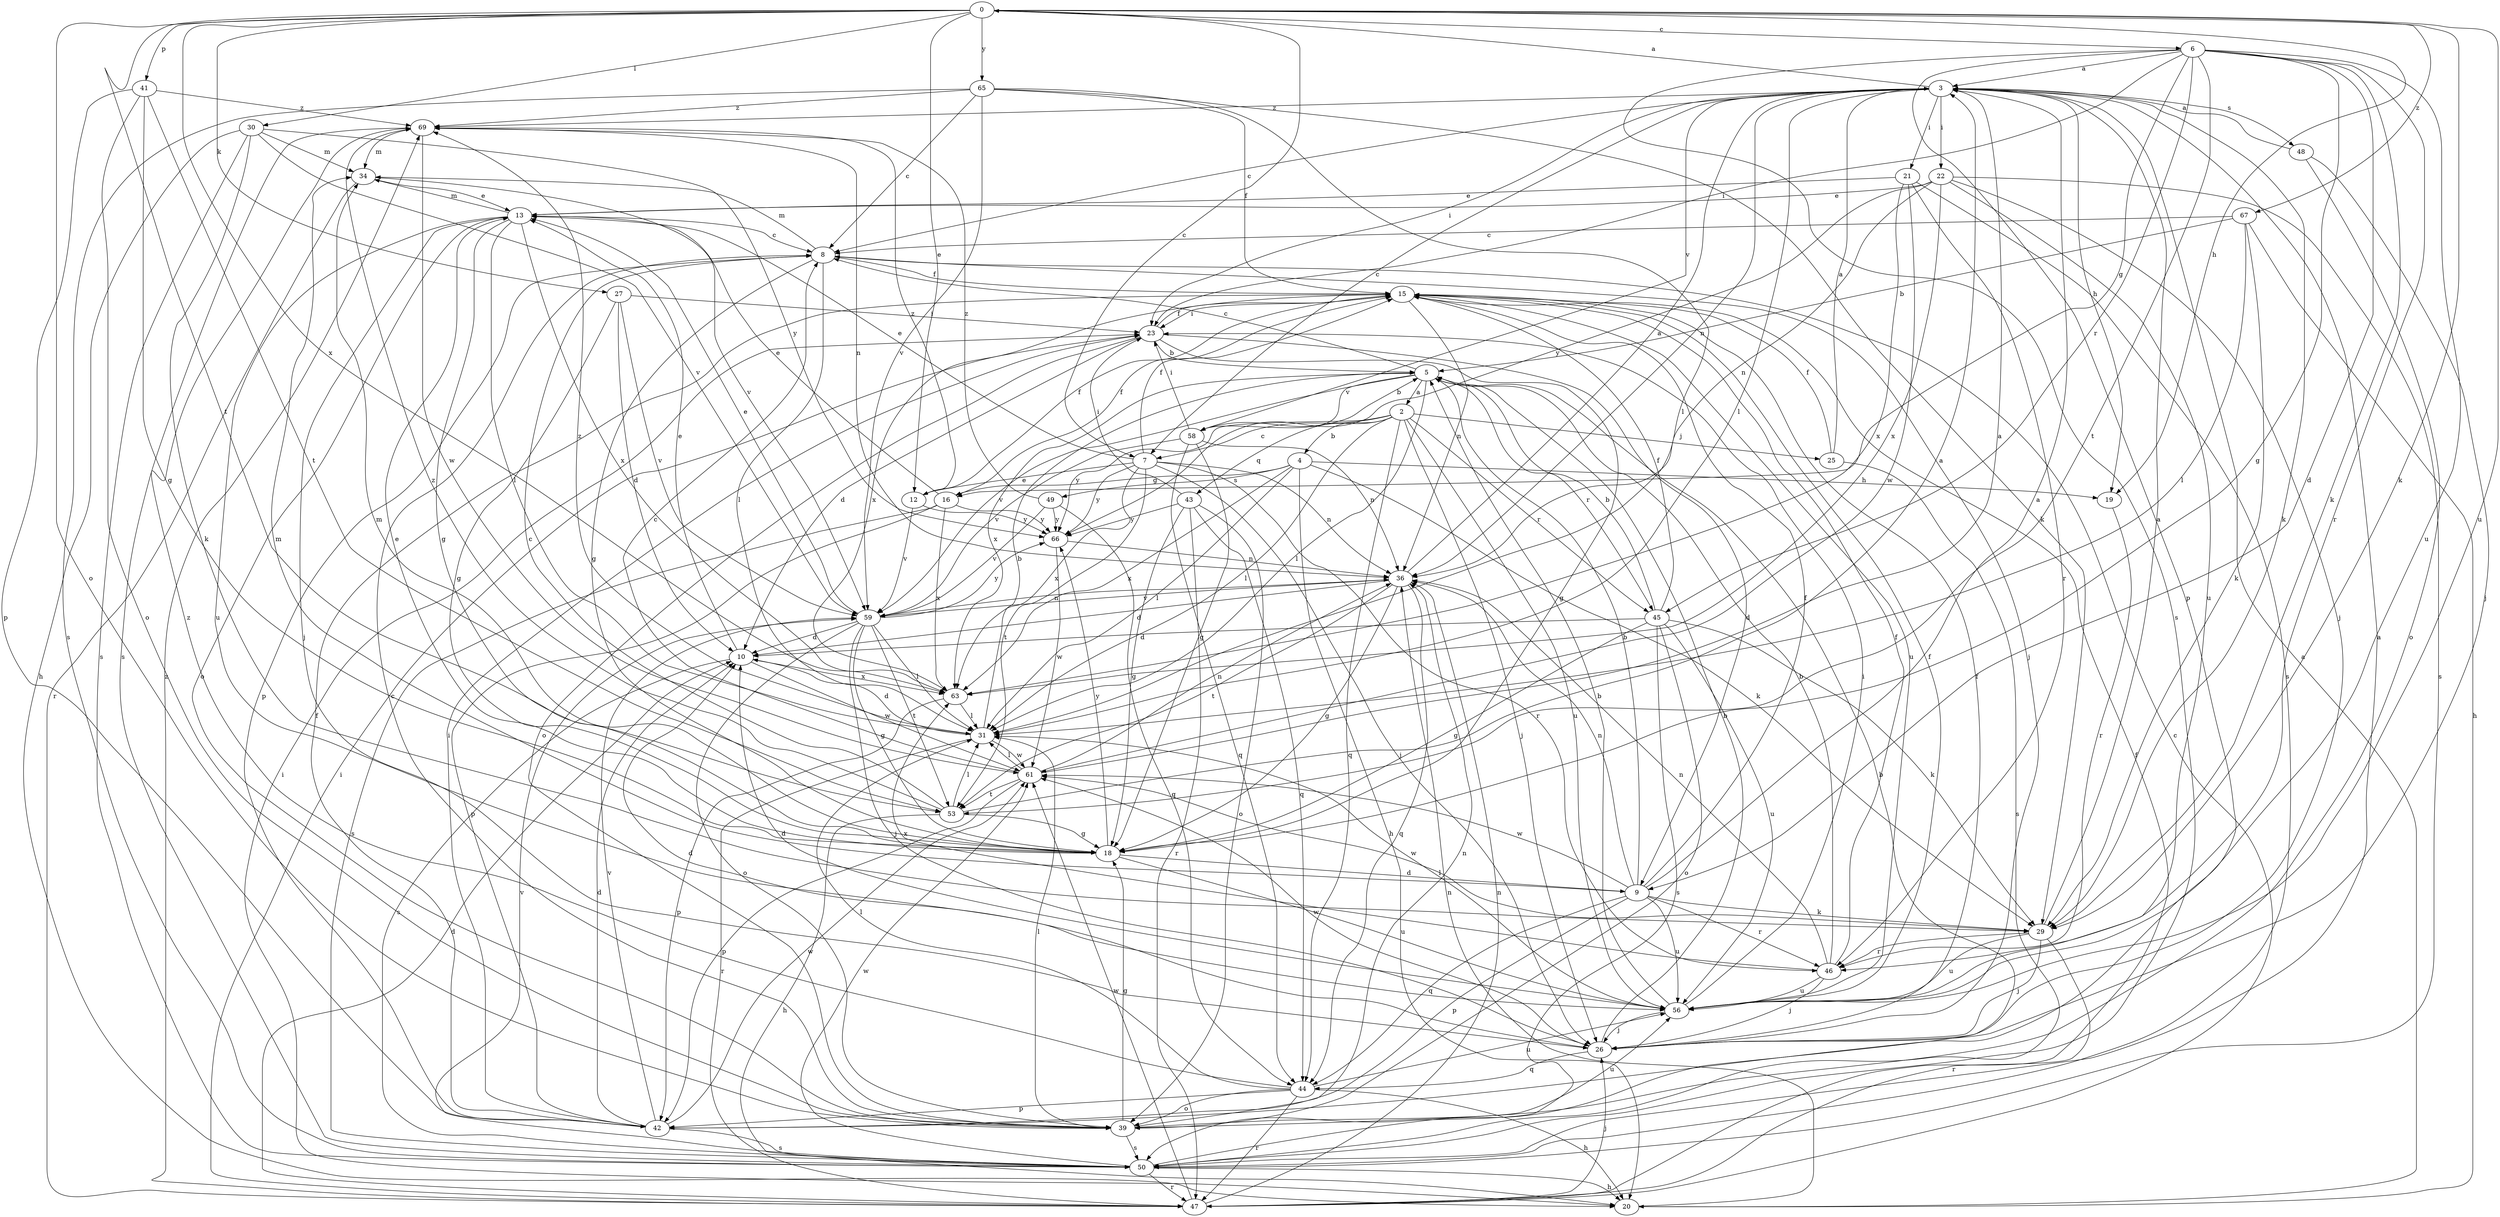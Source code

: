 strict digraph  {
0;
2;
3;
4;
5;
6;
7;
8;
9;
10;
12;
13;
15;
16;
18;
19;
20;
21;
22;
23;
25;
26;
27;
29;
30;
31;
34;
36;
39;
41;
42;
43;
44;
45;
46;
47;
48;
49;
50;
53;
56;
58;
59;
61;
63;
65;
66;
67;
69;
0 -> 6  [label=c];
0 -> 7  [label=c];
0 -> 12  [label=e];
0 -> 19  [label=h];
0 -> 27  [label=k];
0 -> 29  [label=k];
0 -> 30  [label=l];
0 -> 39  [label=o];
0 -> 41  [label=p];
0 -> 53  [label=t];
0 -> 56  [label=u];
0 -> 63  [label=x];
0 -> 65  [label=y];
0 -> 67  [label=z];
2 -> 4  [label=b];
2 -> 7  [label=c];
2 -> 25  [label=j];
2 -> 26  [label=j];
2 -> 31  [label=l];
2 -> 43  [label=q];
2 -> 44  [label=q];
2 -> 45  [label=r];
2 -> 56  [label=u];
2 -> 66  [label=y];
3 -> 0  [label=a];
3 -> 7  [label=c];
3 -> 8  [label=c];
3 -> 19  [label=h];
3 -> 21  [label=i];
3 -> 22  [label=i];
3 -> 23  [label=i];
3 -> 29  [label=k];
3 -> 31  [label=l];
3 -> 36  [label=n];
3 -> 48  [label=s];
3 -> 58  [label=v];
3 -> 69  [label=z];
4 -> 16  [label=g];
4 -> 19  [label=h];
4 -> 20  [label=h];
4 -> 29  [label=k];
4 -> 31  [label=l];
4 -> 49  [label=s];
4 -> 63  [label=x];
5 -> 2  [label=a];
5 -> 8  [label=c];
5 -> 31  [label=l];
5 -> 45  [label=r];
5 -> 58  [label=v];
5 -> 59  [label=v];
5 -> 63  [label=x];
6 -> 3  [label=a];
6 -> 9  [label=d];
6 -> 16  [label=g];
6 -> 18  [label=g];
6 -> 23  [label=i];
6 -> 29  [label=k];
6 -> 42  [label=p];
6 -> 45  [label=r];
6 -> 46  [label=r];
6 -> 50  [label=s];
6 -> 53  [label=t];
6 -> 56  [label=u];
7 -> 12  [label=e];
7 -> 13  [label=e];
7 -> 15  [label=f];
7 -> 26  [label=j];
7 -> 36  [label=n];
7 -> 46  [label=r];
7 -> 53  [label=t];
7 -> 63  [label=x];
7 -> 66  [label=y];
8 -> 15  [label=f];
8 -> 18  [label=g];
8 -> 26  [label=j];
8 -> 31  [label=l];
8 -> 34  [label=m];
8 -> 42  [label=p];
9 -> 3  [label=a];
9 -> 5  [label=b];
9 -> 15  [label=f];
9 -> 29  [label=k];
9 -> 34  [label=m];
9 -> 36  [label=n];
9 -> 42  [label=p];
9 -> 44  [label=q];
9 -> 46  [label=r];
9 -> 56  [label=u];
9 -> 61  [label=w];
10 -> 13  [label=e];
10 -> 50  [label=s];
10 -> 61  [label=w];
10 -> 63  [label=x];
12 -> 15  [label=f];
12 -> 59  [label=v];
12 -> 66  [label=y];
12 -> 69  [label=z];
13 -> 8  [label=c];
13 -> 18  [label=g];
13 -> 26  [label=j];
13 -> 31  [label=l];
13 -> 34  [label=m];
13 -> 39  [label=o];
13 -> 56  [label=u];
13 -> 63  [label=x];
15 -> 23  [label=i];
15 -> 36  [label=n];
15 -> 56  [label=u];
15 -> 63  [label=x];
16 -> 13  [label=e];
16 -> 15  [label=f];
16 -> 42  [label=p];
16 -> 50  [label=s];
16 -> 63  [label=x];
16 -> 66  [label=y];
18 -> 9  [label=d];
18 -> 13  [label=e];
18 -> 34  [label=m];
18 -> 56  [label=u];
18 -> 66  [label=y];
19 -> 46  [label=r];
20 -> 3  [label=a];
20 -> 23  [label=i];
20 -> 36  [label=n];
21 -> 13  [label=e];
21 -> 46  [label=r];
21 -> 50  [label=s];
21 -> 61  [label=w];
21 -> 63  [label=x];
22 -> 13  [label=e];
22 -> 26  [label=j];
22 -> 36  [label=n];
22 -> 50  [label=s];
22 -> 56  [label=u];
22 -> 63  [label=x];
22 -> 66  [label=y];
23 -> 5  [label=b];
23 -> 9  [label=d];
23 -> 10  [label=d];
23 -> 15  [label=f];
23 -> 18  [label=g];
23 -> 39  [label=o];
25 -> 3  [label=a];
25 -> 15  [label=f];
25 -> 50  [label=s];
26 -> 5  [label=b];
26 -> 10  [label=d];
26 -> 15  [label=f];
26 -> 44  [label=q];
26 -> 61  [label=w];
27 -> 10  [label=d];
27 -> 18  [label=g];
27 -> 23  [label=i];
27 -> 59  [label=v];
29 -> 3  [label=a];
29 -> 26  [label=j];
29 -> 46  [label=r];
29 -> 47  [label=r];
29 -> 56  [label=u];
29 -> 61  [label=w];
30 -> 20  [label=h];
30 -> 29  [label=k];
30 -> 34  [label=m];
30 -> 50  [label=s];
30 -> 59  [label=v];
30 -> 66  [label=y];
31 -> 5  [label=b];
31 -> 10  [label=d];
31 -> 47  [label=r];
31 -> 61  [label=w];
31 -> 69  [label=z];
34 -> 13  [label=e];
34 -> 47  [label=r];
34 -> 59  [label=v];
36 -> 3  [label=a];
36 -> 10  [label=d];
36 -> 18  [label=g];
36 -> 44  [label=q];
36 -> 53  [label=t];
36 -> 59  [label=v];
39 -> 8  [label=c];
39 -> 18  [label=g];
39 -> 31  [label=l];
39 -> 36  [label=n];
39 -> 50  [label=s];
39 -> 56  [label=u];
41 -> 18  [label=g];
41 -> 39  [label=o];
41 -> 42  [label=p];
41 -> 53  [label=t];
41 -> 69  [label=z];
42 -> 10  [label=d];
42 -> 15  [label=f];
42 -> 23  [label=i];
42 -> 50  [label=s];
42 -> 59  [label=v];
42 -> 61  [label=w];
43 -> 18  [label=g];
43 -> 23  [label=i];
43 -> 39  [label=o];
43 -> 44  [label=q];
43 -> 47  [label=r];
43 -> 66  [label=y];
44 -> 20  [label=h];
44 -> 31  [label=l];
44 -> 39  [label=o];
44 -> 42  [label=p];
44 -> 47  [label=r];
44 -> 56  [label=u];
44 -> 69  [label=z];
45 -> 5  [label=b];
45 -> 10  [label=d];
45 -> 15  [label=f];
45 -> 18  [label=g];
45 -> 29  [label=k];
45 -> 39  [label=o];
45 -> 50  [label=s];
45 -> 56  [label=u];
46 -> 5  [label=b];
46 -> 15  [label=f];
46 -> 26  [label=j];
46 -> 36  [label=n];
46 -> 56  [label=u];
46 -> 63  [label=x];
47 -> 8  [label=c];
47 -> 10  [label=d];
47 -> 15  [label=f];
47 -> 23  [label=i];
47 -> 26  [label=j];
47 -> 36  [label=n];
47 -> 61  [label=w];
47 -> 69  [label=z];
48 -> 3  [label=a];
48 -> 26  [label=j];
48 -> 39  [label=o];
49 -> 44  [label=q];
49 -> 59  [label=v];
49 -> 66  [label=y];
49 -> 69  [label=z];
50 -> 3  [label=a];
50 -> 5  [label=b];
50 -> 20  [label=h];
50 -> 47  [label=r];
50 -> 59  [label=v];
50 -> 61  [label=w];
53 -> 3  [label=a];
53 -> 8  [label=c];
53 -> 18  [label=g];
53 -> 20  [label=h];
53 -> 31  [label=l];
53 -> 69  [label=z];
56 -> 5  [label=b];
56 -> 10  [label=d];
56 -> 15  [label=f];
56 -> 23  [label=i];
56 -> 26  [label=j];
56 -> 31  [label=l];
58 -> 5  [label=b];
58 -> 18  [label=g];
58 -> 23  [label=i];
58 -> 36  [label=n];
58 -> 44  [label=q];
58 -> 59  [label=v];
59 -> 10  [label=d];
59 -> 13  [label=e];
59 -> 18  [label=g];
59 -> 26  [label=j];
59 -> 31  [label=l];
59 -> 36  [label=n];
59 -> 39  [label=o];
59 -> 53  [label=t];
59 -> 66  [label=y];
61 -> 3  [label=a];
61 -> 8  [label=c];
61 -> 31  [label=l];
61 -> 36  [label=n];
61 -> 42  [label=p];
61 -> 53  [label=t];
63 -> 31  [label=l];
63 -> 42  [label=p];
65 -> 8  [label=c];
65 -> 15  [label=f];
65 -> 29  [label=k];
65 -> 31  [label=l];
65 -> 50  [label=s];
65 -> 59  [label=v];
65 -> 69  [label=z];
66 -> 36  [label=n];
66 -> 61  [label=w];
67 -> 5  [label=b];
67 -> 8  [label=c];
67 -> 20  [label=h];
67 -> 29  [label=k];
67 -> 31  [label=l];
69 -> 34  [label=m];
69 -> 36  [label=n];
69 -> 50  [label=s];
69 -> 61  [label=w];
}
